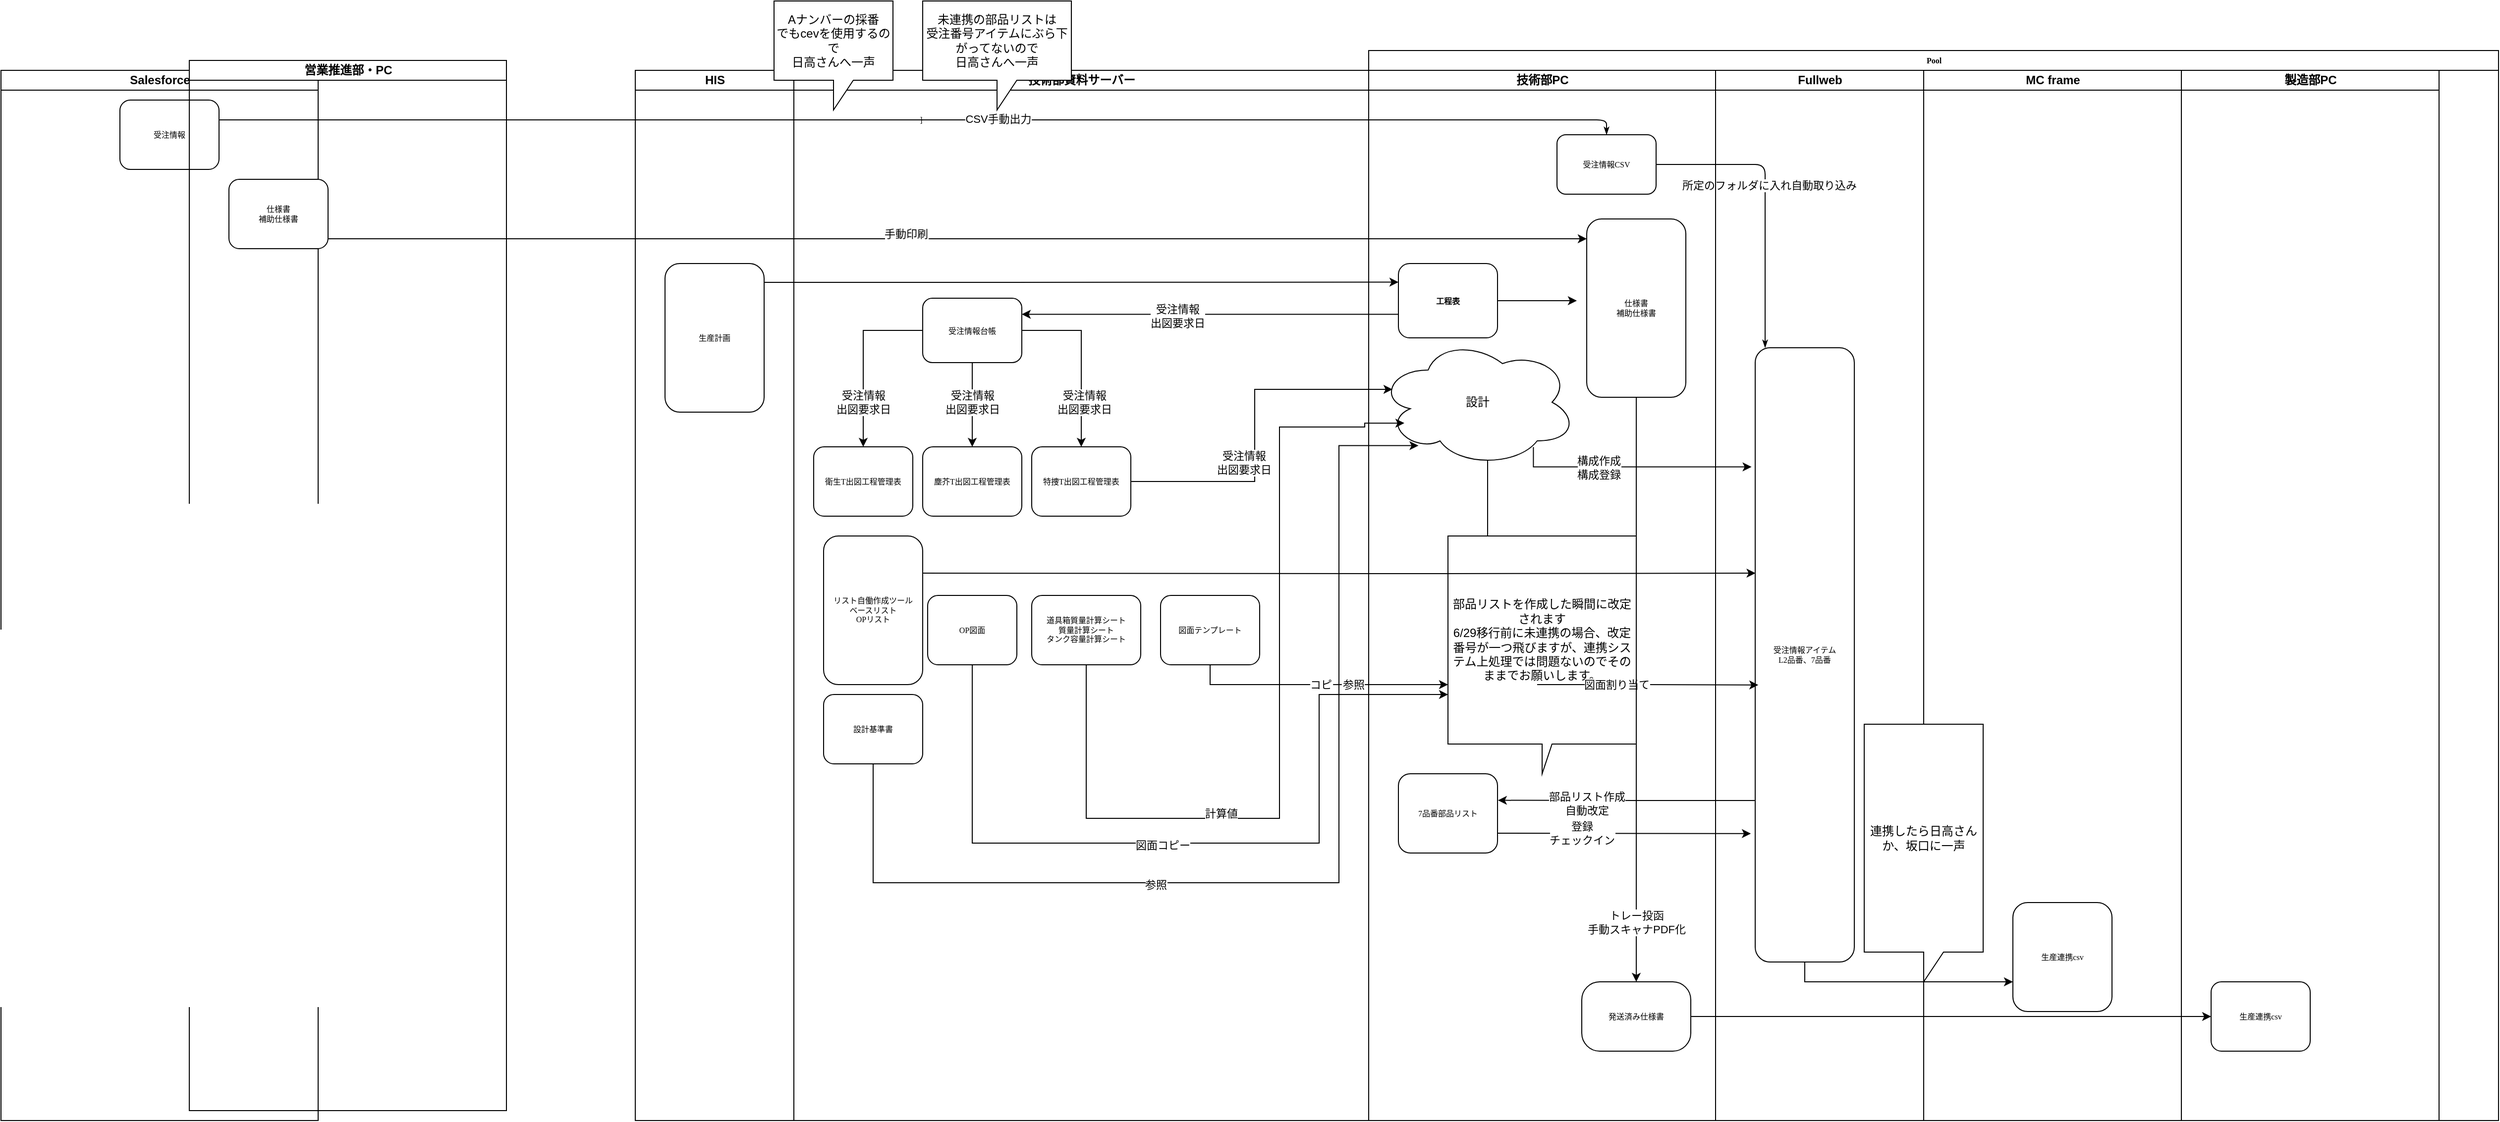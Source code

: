 <mxfile version="13.3.5" type="github" pages="2">
  <diagram name="Page-1" id="74e2e168-ea6b-b213-b513-2b3c1d86103e">
    <mxGraphModel dx="2960" dy="1856" grid="1" gridSize="10" guides="1" tooltips="1" connect="1" arrows="1" fold="1" page="1" pageScale="1" pageWidth="1100" pageHeight="850" background="#ffffff" math="0" shadow="0">
      <root>
        <mxCell id="0" />
        <mxCell id="1" parent="0" />
        <mxCell id="77e6c97f196da883-1" value="Pool" style="swimlane;html=1;childLayout=stackLayout;startSize=20;rounded=0;shadow=0;labelBackgroundColor=none;strokeWidth=1;fontFamily=Verdana;fontSize=8;align=center;" parent="1" vertex="1">
          <mxGeometry x="70" y="40" width="1140" height="1080" as="geometry" />
        </mxCell>
        <mxCell id="77e6c97f196da883-2" value="技術部PC" style="swimlane;html=1;startSize=20;" parent="77e6c97f196da883-1" vertex="1">
          <mxGeometry y="20" width="350" height="1060" as="geometry" />
        </mxCell>
        <mxCell id="Ugqpc6ZwJGnmmXGpq85y-16" style="edgeStyle=orthogonalEdgeStyle;rounded=0;orthogonalLoop=1;jettySize=auto;html=1;entryX=0.5;entryY=0;entryDx=0;entryDy=0;exitX=0.55;exitY=0.95;exitDx=0;exitDy=0;exitPerimeter=0;" parent="77e6c97f196da883-2" source="E8Ld2rmWnYgeLToWw6Kh-31" target="E8Ld2rmWnYgeLToWw6Kh-15" edge="1">
          <mxGeometry relative="1" as="geometry" />
        </mxCell>
        <mxCell id="Ugqpc6ZwJGnmmXGpq85y-61" value="" style="edgeStyle=orthogonalEdgeStyle;rounded=0;orthogonalLoop=1;jettySize=auto;html=1;" parent="77e6c97f196da883-2" source="Ugqpc6ZwJGnmmXGpq85y-26" edge="1">
          <mxGeometry relative="1" as="geometry">
            <mxPoint x="210" y="232.5" as="targetPoint" />
          </mxGeometry>
        </mxCell>
        <mxCell id="Ugqpc6ZwJGnmmXGpq85y-26" value="工程表" style="rounded=1;whiteSpace=wrap;html=1;shadow=0;labelBackgroundColor=none;strokeWidth=1;fontFamily=Verdana;fontSize=8;align=center;fontStyle=1" parent="77e6c97f196da883-2" vertex="1">
          <mxGeometry x="30" y="195" width="100" height="75" as="geometry" />
        </mxCell>
        <mxCell id="77e6c97f196da883-17" value="&lt;div&gt;7品番部品リスト&lt;/div&gt;" style="rounded=1;whiteSpace=wrap;html=1;shadow=0;labelBackgroundColor=none;strokeWidth=1;fontFamily=Verdana;fontSize=8;align=center;" parent="77e6c97f196da883-2" vertex="1">
          <mxGeometry x="30" y="710" width="100" height="80" as="geometry" />
        </mxCell>
        <mxCell id="E8Ld2rmWnYgeLToWw6Kh-31" value="設計" style="ellipse;shape=cloud;whiteSpace=wrap;html=1;" parent="77e6c97f196da883-2" vertex="1">
          <mxGeometry x="10" y="270" width="200" height="130" as="geometry" />
        </mxCell>
        <mxCell id="E8Ld2rmWnYgeLToWw6Kh-15" value="図面" style="rounded=1;whiteSpace=wrap;html=1;shadow=0;labelBackgroundColor=none;strokeWidth=1;fontFamily=Verdana;fontSize=8;align=center;arcSize=0;" parent="77e6c97f196da883-2" vertex="1">
          <mxGeometry x="80" y="600" width="90" height="40" as="geometry" />
        </mxCell>
        <mxCell id="ToaOrO6mUmfqyzZjrEko-3" value="部品リストを作成した瞬間に改定されます&lt;br&gt;6/29移行前に未連携の場合、改定番号が一つ飛びますが、連携システム上処理では問題ないのでそのままでお願いします。" style="shape=callout;whiteSpace=wrap;html=1;perimeter=calloutPerimeter;base=10;" vertex="1" parent="77e6c97f196da883-2">
          <mxGeometry x="80" y="470" width="190" height="240" as="geometry" />
        </mxCell>
        <mxCell id="77e6c97f196da883-11" value="受注情報CSV" style="rounded=1;whiteSpace=wrap;html=1;shadow=0;labelBackgroundColor=none;strokeWidth=1;fontFamily=Verdana;fontSize=8;align=center;" parent="77e6c97f196da883-2" vertex="1">
          <mxGeometry x="190" y="65" width="100" height="60" as="geometry" />
        </mxCell>
        <mxCell id="77e6c97f196da883-8" value="&lt;div&gt;仕様書&lt;/div&gt;&lt;div&gt;補助仕様書&lt;br&gt;&lt;/div&gt;" style="rounded=1;whiteSpace=wrap;html=1;shadow=0;labelBackgroundColor=none;strokeWidth=1;fontFamily=Verdana;fontSize=8;align=center;" parent="77e6c97f196da883-2" vertex="1">
          <mxGeometry x="220" y="150" width="100" height="180" as="geometry" />
        </mxCell>
        <mxCell id="77e6c97f196da883-27" style="edgeStyle=orthogonalEdgeStyle;rounded=1;html=1;labelBackgroundColor=none;startArrow=none;startFill=0;startSize=5;endArrow=classicThin;endFill=1;endSize=5;jettySize=auto;orthogonalLoop=1;strokeWidth=1;fontFamily=Verdana;fontSize=8" parent="77e6c97f196da883-1" source="77e6c97f196da883-11" target="77e6c97f196da883-9" edge="1">
          <mxGeometry relative="1" as="geometry">
            <Array as="points">
              <mxPoint x="400" y="115" />
            </Array>
          </mxGeometry>
        </mxCell>
        <mxCell id="E8Ld2rmWnYgeLToWw6Kh-10" value="所定のフォルダに入れ自動取り込み" style="edgeLabel;html=1;align=center;verticalAlign=middle;resizable=0;points=[];" parent="77e6c97f196da883-27" vertex="1" connectable="0">
          <mxGeometry x="-0.115" y="4" relative="1" as="geometry">
            <mxPoint as="offset" />
          </mxGeometry>
        </mxCell>
        <mxCell id="77e6c97f196da883-4" value="Fullweb" style="swimlane;html=1;startSize=20;" parent="77e6c97f196da883-1" vertex="1">
          <mxGeometry x="350" y="20" width="210" height="1060" as="geometry" />
        </mxCell>
        <mxCell id="77e6c97f196da883-9" value="&lt;div&gt;受注情報アイテム&lt;/div&gt;&lt;div&gt;L2品番、7品番&lt;/div&gt;" style="rounded=1;whiteSpace=wrap;html=1;shadow=0;labelBackgroundColor=none;strokeWidth=1;fontFamily=Verdana;fontSize=8;align=center;" parent="77e6c97f196da883-4" vertex="1">
          <mxGeometry x="40" y="280" width="100" height="620" as="geometry" />
        </mxCell>
        <mxCell id="E8Ld2rmWnYgeLToWw6Kh-24" value="" style="endArrow=classic;html=1;exitX=1;exitY=0.75;exitDx=0;exitDy=0;entryX=-0.044;entryY=0.791;entryDx=0;entryDy=0;entryPerimeter=0;" parent="77e6c97f196da883-1" source="77e6c97f196da883-17" target="77e6c97f196da883-9" edge="1">
          <mxGeometry width="50" height="50" relative="1" as="geometry">
            <mxPoint x="430" y="420" as="sourcePoint" />
            <mxPoint x="480" y="370" as="targetPoint" />
          </mxGeometry>
        </mxCell>
        <mxCell id="E8Ld2rmWnYgeLToWw6Kh-27" value="&lt;div&gt;登録&lt;/div&gt;&lt;div&gt;チェックイン&lt;/div&gt;" style="edgeLabel;html=1;align=center;verticalAlign=middle;resizable=0;points=[];" parent="E8Ld2rmWnYgeLToWw6Kh-24" vertex="1" connectable="0">
          <mxGeometry x="-0.15" y="3" relative="1" as="geometry">
            <mxPoint x="-23.97" y="2.82" as="offset" />
          </mxGeometry>
        </mxCell>
        <mxCell id="p1iKcBUjnyRXAquPlpA9-4" value="" style="edgeStyle=orthogonalEdgeStyle;rounded=0;orthogonalLoop=1;jettySize=auto;html=1;" parent="77e6c97f196da883-1" source="77e6c97f196da883-9" target="p1iKcBUjnyRXAquPlpA9-3" edge="1">
          <mxGeometry relative="1" as="geometry">
            <Array as="points">
              <mxPoint x="440" y="940" />
            </Array>
          </mxGeometry>
        </mxCell>
        <mxCell id="Ugqpc6ZwJGnmmXGpq85y-49" style="edgeStyle=orthogonalEdgeStyle;rounded=0;orthogonalLoop=1;jettySize=auto;html=1;entryX=0.031;entryY=0.549;entryDx=0;entryDy=0;entryPerimeter=0;" parent="77e6c97f196da883-1" source="E8Ld2rmWnYgeLToWw6Kh-15" target="77e6c97f196da883-9" edge="1">
          <mxGeometry relative="1" as="geometry" />
        </mxCell>
        <mxCell id="Ugqpc6ZwJGnmmXGpq85y-50" value="図面割り当て" style="edgeLabel;html=1;align=center;verticalAlign=middle;resizable=0;points=[];" parent="Ugqpc6ZwJGnmmXGpq85y-49" vertex="1" connectable="0">
          <mxGeometry x="-0.639" y="1" relative="1" as="geometry">
            <mxPoint x="39.44" y="1.01" as="offset" />
          </mxGeometry>
        </mxCell>
        <mxCell id="77e6c97f196da883-6" value="MC frame" style="swimlane;html=1;startSize=20;" parent="77e6c97f196da883-1" vertex="1">
          <mxGeometry x="560" y="20" width="260" height="1060" as="geometry" />
        </mxCell>
        <mxCell id="ToaOrO6mUmfqyzZjrEko-7" value="連携したら日高さんか、坂口に一声" style="shape=callout;whiteSpace=wrap;html=1;perimeter=calloutPerimeter;" vertex="1" parent="77e6c97f196da883-6">
          <mxGeometry x="-60" y="660" width="120" height="260" as="geometry" />
        </mxCell>
        <mxCell id="p1iKcBUjnyRXAquPlpA9-3" value="生産連携csv" style="rounded=1;whiteSpace=wrap;html=1;shadow=0;labelBackgroundColor=none;strokeWidth=1;fontFamily=Verdana;fontSize=8;align=center;" parent="77e6c97f196da883-6" vertex="1">
          <mxGeometry x="90" y="840" width="100" height="110" as="geometry" />
        </mxCell>
        <mxCell id="Ugqpc6ZwJGnmmXGpq85y-51" value="製造部PC" style="swimlane;html=1;startSize=20;" parent="77e6c97f196da883-1" vertex="1">
          <mxGeometry x="820" y="20" width="260" height="1060" as="geometry" />
        </mxCell>
        <mxCell id="Ugqpc6ZwJGnmmXGpq85y-52" value="生産連携csv" style="rounded=1;whiteSpace=wrap;html=1;shadow=0;labelBackgroundColor=none;strokeWidth=1;fontFamily=Verdana;fontSize=8;align=center;" parent="Ugqpc6ZwJGnmmXGpq85y-51" vertex="1">
          <mxGeometry x="30" y="920" width="100" height="70" as="geometry" />
        </mxCell>
        <mxCell id="Ugqpc6ZwJGnmmXGpq85y-54" style="edgeStyle=orthogonalEdgeStyle;rounded=0;orthogonalLoop=1;jettySize=auto;html=1;entryX=1.004;entryY=0.335;entryDx=0;entryDy=0;entryPerimeter=0;" parent="77e6c97f196da883-1" source="77e6c97f196da883-9" target="77e6c97f196da883-17" edge="1">
          <mxGeometry relative="1" as="geometry">
            <Array as="points">
              <mxPoint x="320" y="757" />
              <mxPoint x="320" y="757" />
            </Array>
          </mxGeometry>
        </mxCell>
        <mxCell id="Ugqpc6ZwJGnmmXGpq85y-55" value="&lt;div&gt;部品リスト作成&lt;/div&gt;&lt;div&gt;自動改定&lt;br&gt;&lt;/div&gt;" style="edgeLabel;html=1;align=center;verticalAlign=middle;resizable=0;points=[];" parent="Ugqpc6ZwJGnmmXGpq85y-54" vertex="1" connectable="0">
          <mxGeometry x="-0.312" y="-4" relative="1" as="geometry">
            <mxPoint x="-81.04" y="7.02" as="offset" />
          </mxGeometry>
        </mxCell>
        <mxCell id="Ugqpc6ZwJGnmmXGpq85y-56" style="edgeStyle=orthogonalEdgeStyle;rounded=0;orthogonalLoop=1;jettySize=auto;html=1;entryX=-0.037;entryY=0.194;entryDx=0;entryDy=0;entryPerimeter=0;exitX=0.781;exitY=0.848;exitDx=0;exitDy=0;exitPerimeter=0;" parent="77e6c97f196da883-1" source="E8Ld2rmWnYgeLToWw6Kh-31" target="77e6c97f196da883-9" edge="1">
          <mxGeometry relative="1" as="geometry">
            <Array as="points">
              <mxPoint x="166" y="420" />
            </Array>
          </mxGeometry>
        </mxCell>
        <mxCell id="Ugqpc6ZwJGnmmXGpq85y-57" value="&lt;div&gt;構成作成&lt;/div&gt;&lt;div&gt;構成登録&lt;/div&gt;" style="edgeLabel;html=1;align=center;verticalAlign=middle;resizable=0;points=[];" parent="Ugqpc6ZwJGnmmXGpq85y-56" vertex="1" connectable="0">
          <mxGeometry x="-0.287" relative="1" as="geometry">
            <mxPoint as="offset" />
          </mxGeometry>
        </mxCell>
        <mxCell id="D857qXIC6jP6g0GyQBFi-2" value="技術部資料サーバー" style="swimlane;html=1;startSize=20;" parent="1" vertex="1">
          <mxGeometry x="-510" y="60" width="580" height="1060" as="geometry" />
        </mxCell>
        <mxCell id="D857qXIC6jP6g0GyQBFi-21" value="道具箱質量計算シート&lt;br&gt;質量計算シート&lt;br&gt;タンク容量計算シート&lt;br&gt;" style="rounded=1;whiteSpace=wrap;html=1;shadow=0;labelBackgroundColor=none;strokeWidth=1;fontFamily=Verdana;fontSize=8;align=center;direction=west;" parent="D857qXIC6jP6g0GyQBFi-2" vertex="1">
          <mxGeometry x="240" y="530" width="110" height="70" as="geometry" />
        </mxCell>
        <mxCell id="E8Ld2rmWnYgeLToWw6Kh-28" value="&lt;div&gt;リスト自働作成ツール&lt;/div&gt;&lt;div&gt;ベースリスト&lt;/div&gt;&lt;div&gt;OPリスト&lt;br&gt;&lt;/div&gt;" style="rounded=1;whiteSpace=wrap;html=1;shadow=0;labelBackgroundColor=none;strokeWidth=1;fontFamily=Verdana;fontSize=8;align=center;" parent="D857qXIC6jP6g0GyQBFi-2" vertex="1">
          <mxGeometry x="30" y="470" width="100" height="150" as="geometry" />
        </mxCell>
        <mxCell id="D857qXIC6jP6g0GyQBFi-19" value="図面テンプレート" style="rounded=1;whiteSpace=wrap;html=1;shadow=0;labelBackgroundColor=none;strokeWidth=1;fontFamily=Verdana;fontSize=8;align=center;" parent="D857qXIC6jP6g0GyQBFi-2" vertex="1">
          <mxGeometry x="370" y="530" width="100" height="70" as="geometry" />
        </mxCell>
        <mxCell id="Ugqpc6ZwJGnmmXGpq85y-24" value="衛生T出図工程管理表" style="rounded=1;whiteSpace=wrap;html=1;shadow=0;labelBackgroundColor=none;strokeWidth=1;fontFamily=Verdana;fontSize=8;align=center;" parent="D857qXIC6jP6g0GyQBFi-2" vertex="1">
          <mxGeometry x="20" y="380" width="100" height="70" as="geometry" />
        </mxCell>
        <mxCell id="Ugqpc6ZwJGnmmXGpq85y-29" value="塵芥T出図工程管理表" style="rounded=1;whiteSpace=wrap;html=1;shadow=0;labelBackgroundColor=none;strokeWidth=1;fontFamily=Verdana;fontSize=8;align=center;fontStyle=0" parent="D857qXIC6jP6g0GyQBFi-2" vertex="1">
          <mxGeometry x="130" y="380" width="100" height="70" as="geometry" />
        </mxCell>
        <mxCell id="Ugqpc6ZwJGnmmXGpq85y-37" style="edgeStyle=orthogonalEdgeStyle;rounded=0;orthogonalLoop=1;jettySize=auto;html=1;entryX=0.5;entryY=0;entryDx=0;entryDy=0;" parent="D857qXIC6jP6g0GyQBFi-2" source="Ugqpc6ZwJGnmmXGpq85y-32" target="Ugqpc6ZwJGnmmXGpq85y-24" edge="1">
          <mxGeometry relative="1" as="geometry" />
        </mxCell>
        <mxCell id="Ugqpc6ZwJGnmmXGpq85y-40" value="受注情報&lt;br&gt;&lt;div&gt;出図要求日&lt;/div&gt;" style="edgeLabel;html=1;align=center;verticalAlign=middle;resizable=0;points=[];" parent="Ugqpc6ZwJGnmmXGpq85y-37" vertex="1" connectable="0">
          <mxGeometry x="-0.375" y="31" relative="1" as="geometry">
            <mxPoint x="-4.29" y="41.43" as="offset" />
          </mxGeometry>
        </mxCell>
        <mxCell id="Ugqpc6ZwJGnmmXGpq85y-38" style="edgeStyle=orthogonalEdgeStyle;rounded=0;orthogonalLoop=1;jettySize=auto;html=1;entryX=0.5;entryY=0;entryDx=0;entryDy=0;" parent="D857qXIC6jP6g0GyQBFi-2" source="Ugqpc6ZwJGnmmXGpq85y-32" target="Ugqpc6ZwJGnmmXGpq85y-29" edge="1">
          <mxGeometry relative="1" as="geometry" />
        </mxCell>
        <mxCell id="Ugqpc6ZwJGnmmXGpq85y-42" value="受注情報&lt;br&gt;&lt;div&gt;出図要求日&lt;/div&gt;" style="edgeLabel;html=1;align=center;verticalAlign=middle;resizable=0;points=[];" parent="Ugqpc6ZwJGnmmXGpq85y-38" vertex="1" connectable="0">
          <mxGeometry x="0.276" y="1" relative="1" as="geometry">
            <mxPoint x="-1" y="-14.48" as="offset" />
          </mxGeometry>
        </mxCell>
        <mxCell id="Ugqpc6ZwJGnmmXGpq85y-39" style="edgeStyle=orthogonalEdgeStyle;rounded=0;orthogonalLoop=1;jettySize=auto;html=1;entryX=0.5;entryY=0;entryDx=0;entryDy=0;" parent="D857qXIC6jP6g0GyQBFi-2" source="Ugqpc6ZwJGnmmXGpq85y-32" target="Ugqpc6ZwJGnmmXGpq85y-35" edge="1">
          <mxGeometry relative="1" as="geometry">
            <Array as="points">
              <mxPoint x="290" y="262" />
            </Array>
          </mxGeometry>
        </mxCell>
        <mxCell id="Ugqpc6ZwJGnmmXGpq85y-41" value="受注情報&lt;br&gt;&lt;div&gt;出図要求日&lt;/div&gt;" style="edgeLabel;html=1;align=center;verticalAlign=middle;resizable=0;points=[];" parent="Ugqpc6ZwJGnmmXGpq85y-39" vertex="1" connectable="0">
          <mxGeometry x="0.504" y="3" relative="1" as="geometry">
            <mxPoint y="-1.31" as="offset" />
          </mxGeometry>
        </mxCell>
        <mxCell id="Ugqpc6ZwJGnmmXGpq85y-32" value="受注情報台帳" style="rounded=1;whiteSpace=wrap;html=1;shadow=0;labelBackgroundColor=none;strokeWidth=1;fontFamily=Verdana;fontSize=8;align=center;" parent="D857qXIC6jP6g0GyQBFi-2" vertex="1">
          <mxGeometry x="130" y="230" width="100" height="65" as="geometry" />
        </mxCell>
        <mxCell id="Ugqpc6ZwJGnmmXGpq85y-35" value="特捜T出図工程管理表" style="rounded=1;whiteSpace=wrap;html=1;shadow=0;labelBackgroundColor=none;strokeWidth=1;fontFamily=Verdana;fontSize=8;align=center;fontStyle=0" parent="D857qXIC6jP6g0GyQBFi-2" vertex="1">
          <mxGeometry x="240" y="380" width="100" height="70" as="geometry" />
        </mxCell>
        <mxCell id="Ugqpc6ZwJGnmmXGpq85y-47" value="OP図面" style="rounded=1;whiteSpace=wrap;html=1;shadow=0;labelBackgroundColor=none;strokeWidth=1;fontFamily=Verdana;fontSize=8;align=center;direction=west;" parent="D857qXIC6jP6g0GyQBFi-2" vertex="1">
          <mxGeometry x="135" y="530" width="90" height="70" as="geometry" />
        </mxCell>
        <mxCell id="Ugqpc6ZwJGnmmXGpq85y-58" value="設計基準書" style="rounded=1;whiteSpace=wrap;html=1;shadow=0;labelBackgroundColor=none;strokeWidth=1;fontFamily=Verdana;fontSize=8;align=center;direction=west;" parent="D857qXIC6jP6g0GyQBFi-2" vertex="1">
          <mxGeometry x="30" y="630" width="100" height="70" as="geometry" />
        </mxCell>
        <mxCell id="ToaOrO6mUmfqyzZjrEko-1" value="未連携の部品リストは&lt;br&gt;受注番号アイテムにぶら下がってないので&lt;br&gt;日高さんへ一声" style="shape=callout;whiteSpace=wrap;html=1;perimeter=calloutPerimeter;rotation=0;" vertex="1" parent="D857qXIC6jP6g0GyQBFi-2">
          <mxGeometry x="130" y="-70" width="150" height="110" as="geometry" />
        </mxCell>
        <mxCell id="D857qXIC6jP6g0GyQBFi-7" value="" style="endArrow=classic;html=1;entryX=0.003;entryY=0.367;entryDx=0;entryDy=0;exitX=1;exitY=0.25;exitDx=0;exitDy=0;entryPerimeter=0;" parent="1" source="E8Ld2rmWnYgeLToWw6Kh-28" target="77e6c97f196da883-9" edge="1">
          <mxGeometry width="50" height="50" relative="1" as="geometry">
            <mxPoint x="30" y="534" as="sourcePoint" />
            <mxPoint x="370" y="550" as="targetPoint" />
            <Array as="points">
              <mxPoint x="130" y="568" />
            </Array>
          </mxGeometry>
        </mxCell>
        <mxCell id="D857qXIC6jP6g0GyQBFi-26" value="" style="edgeStyle=orthogonalEdgeStyle;rounded=0;orthogonalLoop=1;jettySize=auto;html=1;entryX=0;entryY=0.5;entryDx=0;entryDy=0;" parent="1" source="D857qXIC6jP6g0GyQBFi-19" target="E8Ld2rmWnYgeLToWw6Kh-15" edge="1">
          <mxGeometry relative="1" as="geometry">
            <mxPoint x="150" y="670" as="targetPoint" />
            <Array as="points">
              <mxPoint x="50" y="680" />
              <mxPoint x="50" y="680" />
            </Array>
          </mxGeometry>
        </mxCell>
        <mxCell id="D857qXIC6jP6g0GyQBFi-28" value="コピー参照" style="edgeLabel;html=1;align=center;verticalAlign=middle;resizable=0;points=[];" parent="D857qXIC6jP6g0GyQBFi-26" vertex="1" connectable="0">
          <mxGeometry x="-0.74" y="1" relative="1" as="geometry">
            <mxPoint x="114" y="1" as="offset" />
          </mxGeometry>
        </mxCell>
        <mxCell id="D857qXIC6jP6g0GyQBFi-29" style="edgeStyle=orthogonalEdgeStyle;rounded=0;orthogonalLoop=1;jettySize=auto;html=1;entryX=0.13;entryY=0.662;entryDx=0;entryDy=0;entryPerimeter=0;" parent="1" source="D857qXIC6jP6g0GyQBFi-21" target="E8Ld2rmWnYgeLToWw6Kh-31" edge="1">
          <mxGeometry relative="1" as="geometry">
            <mxPoint x="50" y="420" as="targetPoint" />
            <Array as="points">
              <mxPoint x="-20" y="815" />
              <mxPoint x="-20" y="420" />
              <mxPoint x="66" y="420" />
            </Array>
          </mxGeometry>
        </mxCell>
        <mxCell id="Ugqpc6ZwJGnmmXGpq85y-63" value="計算値" style="edgeLabel;html=1;align=center;verticalAlign=middle;resizable=0;points=[];" parent="D857qXIC6jP6g0GyQBFi-29" vertex="1" connectable="0">
          <mxGeometry x="-0.336" y="5" relative="1" as="geometry">
            <mxPoint as="offset" />
          </mxGeometry>
        </mxCell>
        <mxCell id="77e6c97f196da883-7" value="HIS" style="swimlane;html=1;startSize=20;" parent="1" vertex="1">
          <mxGeometry x="-670" y="60" width="160" height="1060" as="geometry" />
        </mxCell>
        <mxCell id="Ugqpc6ZwJGnmmXGpq85y-2" value="生産計画" style="rounded=1;whiteSpace=wrap;html=1;shadow=0;labelBackgroundColor=none;strokeWidth=1;fontFamily=Verdana;fontSize=8;align=center;" parent="77e6c97f196da883-7" vertex="1">
          <mxGeometry x="30" y="195" width="100" height="150" as="geometry" />
        </mxCell>
        <mxCell id="Ugqpc6ZwJGnmmXGpq85y-3" style="edgeStyle=orthogonalEdgeStyle;rounded=0;orthogonalLoop=1;jettySize=auto;html=1;exitX=0;exitY=0.5;exitDx=0;exitDy=0;entryX=1;entryY=0.25;entryDx=0;entryDy=0;" parent="1" source="Ugqpc6ZwJGnmmXGpq85y-26" target="Ugqpc6ZwJGnmmXGpq85y-32" edge="1">
          <mxGeometry relative="1" as="geometry">
            <mxPoint x="-280" y="340" as="targetPoint" />
            <Array as="points">
              <mxPoint x="100" y="306" />
            </Array>
          </mxGeometry>
        </mxCell>
        <mxCell id="Ugqpc6ZwJGnmmXGpq85y-4" value="&lt;div&gt;受注情報&lt;/div&gt;&lt;div&gt;出図要求日&lt;br&gt;&lt;/div&gt;" style="edgeLabel;html=1;align=center;verticalAlign=middle;resizable=0;points=[];" parent="Ugqpc6ZwJGnmmXGpq85y-3" vertex="1" connectable="0">
          <mxGeometry x="0.207" y="1" relative="1" as="geometry">
            <mxPoint as="offset" />
          </mxGeometry>
        </mxCell>
        <mxCell id="77e6c97f196da883-26" value="]" style="edgeStyle=orthogonalEdgeStyle;rounded=1;html=1;labelBackgroundColor=none;startArrow=none;startFill=0;startSize=5;endArrow=classicThin;endFill=1;endSize=5;jettySize=auto;orthogonalLoop=1;strokeWidth=1;fontFamily=Verdana;fontSize=8" parent="1" source="Ugqpc6ZwJGnmmXGpq85y-13" target="77e6c97f196da883-11" edge="1">
          <mxGeometry relative="1" as="geometry">
            <Array as="points">
              <mxPoint x="310" y="110" />
            </Array>
          </mxGeometry>
        </mxCell>
        <mxCell id="Ugqpc6ZwJGnmmXGpq85y-15" value="CSV手動出力" style="edgeLabel;html=1;align=center;verticalAlign=middle;resizable=0;points=[];" parent="77e6c97f196da883-26" vertex="1" connectable="0">
          <mxGeometry x="0.11" y="1" relative="1" as="geometry">
            <mxPoint as="offset" />
          </mxGeometry>
        </mxCell>
        <mxCell id="Ugqpc6ZwJGnmmXGpq85y-20" value="Salesforce" style="swimlane;html=1;startSize=20;" parent="1" vertex="1">
          <mxGeometry x="-1310" y="60" width="320" height="1060" as="geometry" />
        </mxCell>
        <mxCell id="Ugqpc6ZwJGnmmXGpq85y-13" value="受注情報" style="rounded=1;whiteSpace=wrap;html=1;shadow=0;labelBackgroundColor=none;strokeWidth=1;fontFamily=Verdana;fontSize=8;align=center;" parent="Ugqpc6ZwJGnmmXGpq85y-20" vertex="1">
          <mxGeometry x="120" y="30" width="100" height="70" as="geometry" />
        </mxCell>
        <mxCell id="77e6c97f196da883-3" value="営業推進部・PC" style="swimlane;html=1;startSize=20;" parent="1" vertex="1">
          <mxGeometry x="-1120" y="50" width="320" height="1060" as="geometry" />
        </mxCell>
        <mxCell id="Ugqpc6ZwJGnmmXGpq85y-21" value="&lt;div&gt;仕様書&lt;/div&gt;&lt;div&gt;補助仕様書&lt;br&gt;&lt;/div&gt;" style="rounded=1;whiteSpace=wrap;html=1;shadow=0;labelBackgroundColor=none;strokeWidth=1;fontFamily=Verdana;fontSize=8;align=center;" parent="77e6c97f196da883-3" vertex="1">
          <mxGeometry x="40" y="120" width="100" height="70" as="geometry" />
        </mxCell>
        <mxCell id="Ugqpc6ZwJGnmmXGpq85y-22" style="edgeStyle=orthogonalEdgeStyle;rounded=0;orthogonalLoop=1;jettySize=auto;html=1;exitX=1;exitY=0.75;exitDx=0;exitDy=0;" parent="1" source="Ugqpc6ZwJGnmmXGpq85y-21" edge="1" target="77e6c97f196da883-8">
          <mxGeometry relative="1" as="geometry">
            <mxPoint x="290" y="240" as="targetPoint" />
            <Array as="points">
              <mxPoint x="-980" y="230" />
            </Array>
          </mxGeometry>
        </mxCell>
        <mxCell id="Ugqpc6ZwJGnmmXGpq85y-23" value="手動印刷" style="edgeLabel;html=1;align=center;verticalAlign=middle;resizable=0;points=[];" parent="Ugqpc6ZwJGnmmXGpq85y-22" vertex="1" connectable="0">
          <mxGeometry x="-0.229" y="6" relative="1" as="geometry">
            <mxPoint x="98" y="1" as="offset" />
          </mxGeometry>
        </mxCell>
        <mxCell id="Ugqpc6ZwJGnmmXGpq85y-53" style="edgeStyle=orthogonalEdgeStyle;rounded=0;orthogonalLoop=1;jettySize=auto;html=1;" parent="1" source="p1iKcBUjnyRXAquPlpA9-5" target="Ugqpc6ZwJGnmmXGpq85y-52" edge="1">
          <mxGeometry relative="1" as="geometry" />
        </mxCell>
        <mxCell id="p1iKcBUjnyRXAquPlpA9-5" value="発送済み仕様書&lt;br&gt;" style="rounded=1;whiteSpace=wrap;html=1;shadow=0;labelBackgroundColor=none;strokeWidth=1;fontFamily=Verdana;fontSize=8;align=center;arcSize=26;" parent="1" vertex="1">
          <mxGeometry x="285" y="980" width="110" height="70" as="geometry" />
        </mxCell>
        <mxCell id="Ugqpc6ZwJGnmmXGpq85y-30" style="edgeStyle=orthogonalEdgeStyle;rounded=0;orthogonalLoop=1;jettySize=auto;html=1;entryX=0.5;entryY=0;entryDx=0;entryDy=0;" parent="1" source="77e6c97f196da883-8" target="p1iKcBUjnyRXAquPlpA9-5" edge="1">
          <mxGeometry relative="1" as="geometry" />
        </mxCell>
        <mxCell id="Ugqpc6ZwJGnmmXGpq85y-31" value="&lt;div&gt;トレー投函&lt;/div&gt;&lt;div&gt;手動スキャナPDF化&lt;br&gt;&lt;/div&gt;" style="edgeLabel;html=1;align=center;verticalAlign=middle;resizable=0;points=[];" parent="Ugqpc6ZwJGnmmXGpq85y-30" vertex="1" connectable="0">
          <mxGeometry x="-0.263" y="4" relative="1" as="geometry">
            <mxPoint x="-4" y="312" as="offset" />
          </mxGeometry>
        </mxCell>
        <mxCell id="Ugqpc6ZwJGnmmXGpq85y-36" style="edgeStyle=orthogonalEdgeStyle;rounded=0;orthogonalLoop=1;jettySize=auto;html=1;entryX=0;entryY=0.25;entryDx=0;entryDy=0;" parent="1" source="Ugqpc6ZwJGnmmXGpq85y-2" target="Ugqpc6ZwJGnmmXGpq85y-26" edge="1">
          <mxGeometry relative="1" as="geometry">
            <Array as="points">
              <mxPoint x="-360" y="274" />
              <mxPoint x="-360" y="274" />
            </Array>
          </mxGeometry>
        </mxCell>
        <mxCell id="Ugqpc6ZwJGnmmXGpq85y-45" style="edgeStyle=orthogonalEdgeStyle;rounded=0;orthogonalLoop=1;jettySize=auto;html=1;entryX=0.07;entryY=0.4;entryDx=0;entryDy=0;entryPerimeter=0;" parent="1" source="Ugqpc6ZwJGnmmXGpq85y-35" target="E8Ld2rmWnYgeLToWw6Kh-31" edge="1">
          <mxGeometry relative="1" as="geometry" />
        </mxCell>
        <mxCell id="Ugqpc6ZwJGnmmXGpq85y-46" value="&lt;div&gt;受注情報&lt;/div&gt;&lt;div&gt;出図要求日&lt;br&gt;&lt;/div&gt;" style="edgeLabel;html=1;align=center;verticalAlign=middle;resizable=0;points=[];" parent="Ugqpc6ZwJGnmmXGpq85y-45" vertex="1" connectable="0">
          <mxGeometry x="-0.363" y="19" relative="1" as="geometry">
            <mxPoint as="offset" />
          </mxGeometry>
        </mxCell>
        <mxCell id="Ugqpc6ZwJGnmmXGpq85y-48" style="edgeStyle=orthogonalEdgeStyle;rounded=0;orthogonalLoop=1;jettySize=auto;html=1;entryX=0;entryY=0.75;entryDx=0;entryDy=0;" parent="1" source="Ugqpc6ZwJGnmmXGpq85y-47" target="E8Ld2rmWnYgeLToWw6Kh-15" edge="1">
          <mxGeometry relative="1" as="geometry">
            <Array as="points">
              <mxPoint x="-330" y="840" />
              <mxPoint x="20" y="840" />
              <mxPoint x="20" y="690" />
            </Array>
          </mxGeometry>
        </mxCell>
        <mxCell id="Ugqpc6ZwJGnmmXGpq85y-64" value="図面コピー" style="edgeLabel;html=1;align=center;verticalAlign=middle;resizable=0;points=[];" parent="Ugqpc6ZwJGnmmXGpq85y-48" vertex="1" connectable="0">
          <mxGeometry x="-0.082" y="-2" relative="1" as="geometry">
            <mxPoint as="offset" />
          </mxGeometry>
        </mxCell>
        <mxCell id="Ugqpc6ZwJGnmmXGpq85y-59" style="edgeStyle=orthogonalEdgeStyle;rounded=0;orthogonalLoop=1;jettySize=auto;html=1;entryX=0.201;entryY=0.837;entryDx=0;entryDy=0;entryPerimeter=0;" parent="1" source="Ugqpc6ZwJGnmmXGpq85y-58" target="E8Ld2rmWnYgeLToWw6Kh-31" edge="1">
          <mxGeometry relative="1" as="geometry">
            <Array as="points">
              <mxPoint x="-430" y="880" />
              <mxPoint x="40" y="880" />
              <mxPoint x="40" y="439" />
            </Array>
          </mxGeometry>
        </mxCell>
        <mxCell id="Ugqpc6ZwJGnmmXGpq85y-65" value="参照" style="edgeLabel;html=1;align=center;verticalAlign=middle;resizable=0;points=[];" parent="Ugqpc6ZwJGnmmXGpq85y-59" vertex="1" connectable="0">
          <mxGeometry x="-0.272" y="-2" relative="1" as="geometry">
            <mxPoint as="offset" />
          </mxGeometry>
        </mxCell>
        <mxCell id="ToaOrO6mUmfqyzZjrEko-2" value="Aナンバーの採番&lt;br&gt;でもcevを使用するので&lt;br&gt;日高さんへ一声" style="shape=callout;whiteSpace=wrap;html=1;perimeter=calloutPerimeter;" vertex="1" parent="1">
          <mxGeometry x="-530" y="-10" width="120" height="110" as="geometry" />
        </mxCell>
      </root>
    </mxGraphModel>
  </diagram>
  <diagram id="W3ZEdUbSjzD64EZ-ZzmH" name="Page-2">
    
    <mxGraphModel dx="380" dy="503" grid="1" gridSize="10" guides="1" tooltips="1" connect="1" arrows="1" fold="1" page="1" pageScale="1" pageWidth="827" pageHeight="1169" math="0" shadow="0">
      
      <root>
        
        <mxCell id="WbjMgv4M7i0UafWP87rY-0" />
        
        <mxCell id="WbjMgv4M7i0UafWP87rY-1" parent="WbjMgv4M7i0UafWP87rY-0" />
        
      </root>
      
    </mxGraphModel>
    
  </diagram>
</mxfile>
